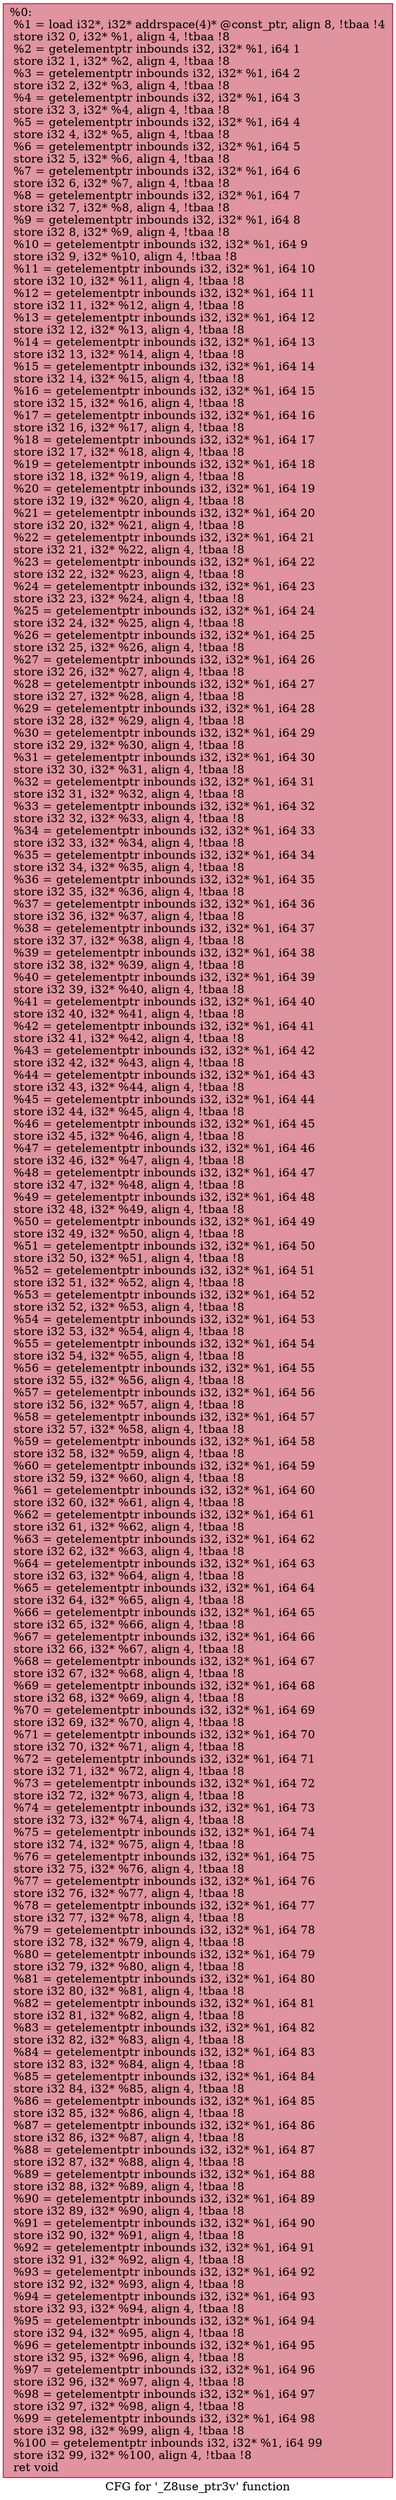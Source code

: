 digraph "CFG for '_Z8use_ptr3v' function" {
	label="CFG for '_Z8use_ptr3v' function";

	Node0x58d4f20 [shape=record,color="#b70d28ff", style=filled, fillcolor="#b70d2870",label="{%0:\l  %1 = load i32*, i32* addrspace(4)* @const_ptr, align 8, !tbaa !4\l  store i32 0, i32* %1, align 4, !tbaa !8\l  %2 = getelementptr inbounds i32, i32* %1, i64 1\l  store i32 1, i32* %2, align 4, !tbaa !8\l  %3 = getelementptr inbounds i32, i32* %1, i64 2\l  store i32 2, i32* %3, align 4, !tbaa !8\l  %4 = getelementptr inbounds i32, i32* %1, i64 3\l  store i32 3, i32* %4, align 4, !tbaa !8\l  %5 = getelementptr inbounds i32, i32* %1, i64 4\l  store i32 4, i32* %5, align 4, !tbaa !8\l  %6 = getelementptr inbounds i32, i32* %1, i64 5\l  store i32 5, i32* %6, align 4, !tbaa !8\l  %7 = getelementptr inbounds i32, i32* %1, i64 6\l  store i32 6, i32* %7, align 4, !tbaa !8\l  %8 = getelementptr inbounds i32, i32* %1, i64 7\l  store i32 7, i32* %8, align 4, !tbaa !8\l  %9 = getelementptr inbounds i32, i32* %1, i64 8\l  store i32 8, i32* %9, align 4, !tbaa !8\l  %10 = getelementptr inbounds i32, i32* %1, i64 9\l  store i32 9, i32* %10, align 4, !tbaa !8\l  %11 = getelementptr inbounds i32, i32* %1, i64 10\l  store i32 10, i32* %11, align 4, !tbaa !8\l  %12 = getelementptr inbounds i32, i32* %1, i64 11\l  store i32 11, i32* %12, align 4, !tbaa !8\l  %13 = getelementptr inbounds i32, i32* %1, i64 12\l  store i32 12, i32* %13, align 4, !tbaa !8\l  %14 = getelementptr inbounds i32, i32* %1, i64 13\l  store i32 13, i32* %14, align 4, !tbaa !8\l  %15 = getelementptr inbounds i32, i32* %1, i64 14\l  store i32 14, i32* %15, align 4, !tbaa !8\l  %16 = getelementptr inbounds i32, i32* %1, i64 15\l  store i32 15, i32* %16, align 4, !tbaa !8\l  %17 = getelementptr inbounds i32, i32* %1, i64 16\l  store i32 16, i32* %17, align 4, !tbaa !8\l  %18 = getelementptr inbounds i32, i32* %1, i64 17\l  store i32 17, i32* %18, align 4, !tbaa !8\l  %19 = getelementptr inbounds i32, i32* %1, i64 18\l  store i32 18, i32* %19, align 4, !tbaa !8\l  %20 = getelementptr inbounds i32, i32* %1, i64 19\l  store i32 19, i32* %20, align 4, !tbaa !8\l  %21 = getelementptr inbounds i32, i32* %1, i64 20\l  store i32 20, i32* %21, align 4, !tbaa !8\l  %22 = getelementptr inbounds i32, i32* %1, i64 21\l  store i32 21, i32* %22, align 4, !tbaa !8\l  %23 = getelementptr inbounds i32, i32* %1, i64 22\l  store i32 22, i32* %23, align 4, !tbaa !8\l  %24 = getelementptr inbounds i32, i32* %1, i64 23\l  store i32 23, i32* %24, align 4, !tbaa !8\l  %25 = getelementptr inbounds i32, i32* %1, i64 24\l  store i32 24, i32* %25, align 4, !tbaa !8\l  %26 = getelementptr inbounds i32, i32* %1, i64 25\l  store i32 25, i32* %26, align 4, !tbaa !8\l  %27 = getelementptr inbounds i32, i32* %1, i64 26\l  store i32 26, i32* %27, align 4, !tbaa !8\l  %28 = getelementptr inbounds i32, i32* %1, i64 27\l  store i32 27, i32* %28, align 4, !tbaa !8\l  %29 = getelementptr inbounds i32, i32* %1, i64 28\l  store i32 28, i32* %29, align 4, !tbaa !8\l  %30 = getelementptr inbounds i32, i32* %1, i64 29\l  store i32 29, i32* %30, align 4, !tbaa !8\l  %31 = getelementptr inbounds i32, i32* %1, i64 30\l  store i32 30, i32* %31, align 4, !tbaa !8\l  %32 = getelementptr inbounds i32, i32* %1, i64 31\l  store i32 31, i32* %32, align 4, !tbaa !8\l  %33 = getelementptr inbounds i32, i32* %1, i64 32\l  store i32 32, i32* %33, align 4, !tbaa !8\l  %34 = getelementptr inbounds i32, i32* %1, i64 33\l  store i32 33, i32* %34, align 4, !tbaa !8\l  %35 = getelementptr inbounds i32, i32* %1, i64 34\l  store i32 34, i32* %35, align 4, !tbaa !8\l  %36 = getelementptr inbounds i32, i32* %1, i64 35\l  store i32 35, i32* %36, align 4, !tbaa !8\l  %37 = getelementptr inbounds i32, i32* %1, i64 36\l  store i32 36, i32* %37, align 4, !tbaa !8\l  %38 = getelementptr inbounds i32, i32* %1, i64 37\l  store i32 37, i32* %38, align 4, !tbaa !8\l  %39 = getelementptr inbounds i32, i32* %1, i64 38\l  store i32 38, i32* %39, align 4, !tbaa !8\l  %40 = getelementptr inbounds i32, i32* %1, i64 39\l  store i32 39, i32* %40, align 4, !tbaa !8\l  %41 = getelementptr inbounds i32, i32* %1, i64 40\l  store i32 40, i32* %41, align 4, !tbaa !8\l  %42 = getelementptr inbounds i32, i32* %1, i64 41\l  store i32 41, i32* %42, align 4, !tbaa !8\l  %43 = getelementptr inbounds i32, i32* %1, i64 42\l  store i32 42, i32* %43, align 4, !tbaa !8\l  %44 = getelementptr inbounds i32, i32* %1, i64 43\l  store i32 43, i32* %44, align 4, !tbaa !8\l  %45 = getelementptr inbounds i32, i32* %1, i64 44\l  store i32 44, i32* %45, align 4, !tbaa !8\l  %46 = getelementptr inbounds i32, i32* %1, i64 45\l  store i32 45, i32* %46, align 4, !tbaa !8\l  %47 = getelementptr inbounds i32, i32* %1, i64 46\l  store i32 46, i32* %47, align 4, !tbaa !8\l  %48 = getelementptr inbounds i32, i32* %1, i64 47\l  store i32 47, i32* %48, align 4, !tbaa !8\l  %49 = getelementptr inbounds i32, i32* %1, i64 48\l  store i32 48, i32* %49, align 4, !tbaa !8\l  %50 = getelementptr inbounds i32, i32* %1, i64 49\l  store i32 49, i32* %50, align 4, !tbaa !8\l  %51 = getelementptr inbounds i32, i32* %1, i64 50\l  store i32 50, i32* %51, align 4, !tbaa !8\l  %52 = getelementptr inbounds i32, i32* %1, i64 51\l  store i32 51, i32* %52, align 4, !tbaa !8\l  %53 = getelementptr inbounds i32, i32* %1, i64 52\l  store i32 52, i32* %53, align 4, !tbaa !8\l  %54 = getelementptr inbounds i32, i32* %1, i64 53\l  store i32 53, i32* %54, align 4, !tbaa !8\l  %55 = getelementptr inbounds i32, i32* %1, i64 54\l  store i32 54, i32* %55, align 4, !tbaa !8\l  %56 = getelementptr inbounds i32, i32* %1, i64 55\l  store i32 55, i32* %56, align 4, !tbaa !8\l  %57 = getelementptr inbounds i32, i32* %1, i64 56\l  store i32 56, i32* %57, align 4, !tbaa !8\l  %58 = getelementptr inbounds i32, i32* %1, i64 57\l  store i32 57, i32* %58, align 4, !tbaa !8\l  %59 = getelementptr inbounds i32, i32* %1, i64 58\l  store i32 58, i32* %59, align 4, !tbaa !8\l  %60 = getelementptr inbounds i32, i32* %1, i64 59\l  store i32 59, i32* %60, align 4, !tbaa !8\l  %61 = getelementptr inbounds i32, i32* %1, i64 60\l  store i32 60, i32* %61, align 4, !tbaa !8\l  %62 = getelementptr inbounds i32, i32* %1, i64 61\l  store i32 61, i32* %62, align 4, !tbaa !8\l  %63 = getelementptr inbounds i32, i32* %1, i64 62\l  store i32 62, i32* %63, align 4, !tbaa !8\l  %64 = getelementptr inbounds i32, i32* %1, i64 63\l  store i32 63, i32* %64, align 4, !tbaa !8\l  %65 = getelementptr inbounds i32, i32* %1, i64 64\l  store i32 64, i32* %65, align 4, !tbaa !8\l  %66 = getelementptr inbounds i32, i32* %1, i64 65\l  store i32 65, i32* %66, align 4, !tbaa !8\l  %67 = getelementptr inbounds i32, i32* %1, i64 66\l  store i32 66, i32* %67, align 4, !tbaa !8\l  %68 = getelementptr inbounds i32, i32* %1, i64 67\l  store i32 67, i32* %68, align 4, !tbaa !8\l  %69 = getelementptr inbounds i32, i32* %1, i64 68\l  store i32 68, i32* %69, align 4, !tbaa !8\l  %70 = getelementptr inbounds i32, i32* %1, i64 69\l  store i32 69, i32* %70, align 4, !tbaa !8\l  %71 = getelementptr inbounds i32, i32* %1, i64 70\l  store i32 70, i32* %71, align 4, !tbaa !8\l  %72 = getelementptr inbounds i32, i32* %1, i64 71\l  store i32 71, i32* %72, align 4, !tbaa !8\l  %73 = getelementptr inbounds i32, i32* %1, i64 72\l  store i32 72, i32* %73, align 4, !tbaa !8\l  %74 = getelementptr inbounds i32, i32* %1, i64 73\l  store i32 73, i32* %74, align 4, !tbaa !8\l  %75 = getelementptr inbounds i32, i32* %1, i64 74\l  store i32 74, i32* %75, align 4, !tbaa !8\l  %76 = getelementptr inbounds i32, i32* %1, i64 75\l  store i32 75, i32* %76, align 4, !tbaa !8\l  %77 = getelementptr inbounds i32, i32* %1, i64 76\l  store i32 76, i32* %77, align 4, !tbaa !8\l  %78 = getelementptr inbounds i32, i32* %1, i64 77\l  store i32 77, i32* %78, align 4, !tbaa !8\l  %79 = getelementptr inbounds i32, i32* %1, i64 78\l  store i32 78, i32* %79, align 4, !tbaa !8\l  %80 = getelementptr inbounds i32, i32* %1, i64 79\l  store i32 79, i32* %80, align 4, !tbaa !8\l  %81 = getelementptr inbounds i32, i32* %1, i64 80\l  store i32 80, i32* %81, align 4, !tbaa !8\l  %82 = getelementptr inbounds i32, i32* %1, i64 81\l  store i32 81, i32* %82, align 4, !tbaa !8\l  %83 = getelementptr inbounds i32, i32* %1, i64 82\l  store i32 82, i32* %83, align 4, !tbaa !8\l  %84 = getelementptr inbounds i32, i32* %1, i64 83\l  store i32 83, i32* %84, align 4, !tbaa !8\l  %85 = getelementptr inbounds i32, i32* %1, i64 84\l  store i32 84, i32* %85, align 4, !tbaa !8\l  %86 = getelementptr inbounds i32, i32* %1, i64 85\l  store i32 85, i32* %86, align 4, !tbaa !8\l  %87 = getelementptr inbounds i32, i32* %1, i64 86\l  store i32 86, i32* %87, align 4, !tbaa !8\l  %88 = getelementptr inbounds i32, i32* %1, i64 87\l  store i32 87, i32* %88, align 4, !tbaa !8\l  %89 = getelementptr inbounds i32, i32* %1, i64 88\l  store i32 88, i32* %89, align 4, !tbaa !8\l  %90 = getelementptr inbounds i32, i32* %1, i64 89\l  store i32 89, i32* %90, align 4, !tbaa !8\l  %91 = getelementptr inbounds i32, i32* %1, i64 90\l  store i32 90, i32* %91, align 4, !tbaa !8\l  %92 = getelementptr inbounds i32, i32* %1, i64 91\l  store i32 91, i32* %92, align 4, !tbaa !8\l  %93 = getelementptr inbounds i32, i32* %1, i64 92\l  store i32 92, i32* %93, align 4, !tbaa !8\l  %94 = getelementptr inbounds i32, i32* %1, i64 93\l  store i32 93, i32* %94, align 4, !tbaa !8\l  %95 = getelementptr inbounds i32, i32* %1, i64 94\l  store i32 94, i32* %95, align 4, !tbaa !8\l  %96 = getelementptr inbounds i32, i32* %1, i64 95\l  store i32 95, i32* %96, align 4, !tbaa !8\l  %97 = getelementptr inbounds i32, i32* %1, i64 96\l  store i32 96, i32* %97, align 4, !tbaa !8\l  %98 = getelementptr inbounds i32, i32* %1, i64 97\l  store i32 97, i32* %98, align 4, !tbaa !8\l  %99 = getelementptr inbounds i32, i32* %1, i64 98\l  store i32 98, i32* %99, align 4, !tbaa !8\l  %100 = getelementptr inbounds i32, i32* %1, i64 99\l  store i32 99, i32* %100, align 4, !tbaa !8\l  ret void\l}"];
}
